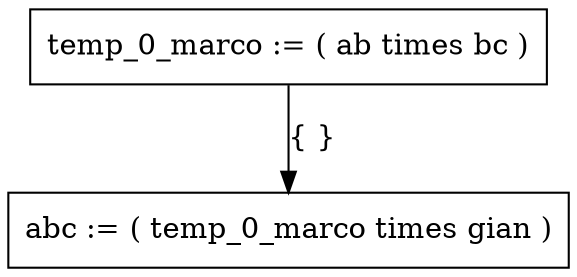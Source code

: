 digraph 140300775703616 {
	140300775703688 [label="temp_0_marco := ( ab times bc )" shape=record]
	140300775703688 -> 140300775703760 [label="{ }"]
	140300775703760 [label="abc := ( temp_0_marco times gian )" shape=record]
}
